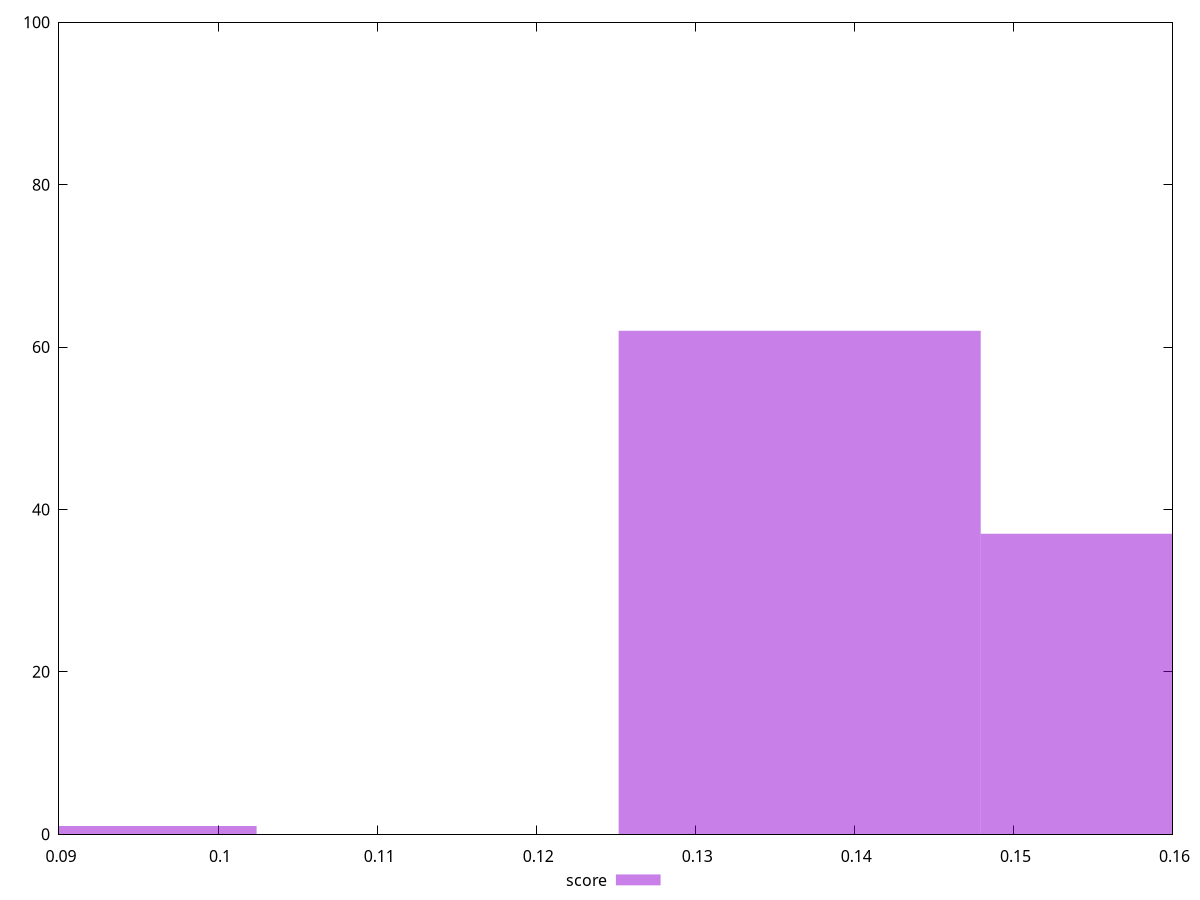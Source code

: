 reset

$score <<EOF
0.09104149837107034 1
0.1593226221493731 37
0.1365622475566055 62
EOF

set key outside below
set boxwidth 0.022760374592767585
set xrange [0.09:0.16]
set yrange [0:100]
set trange [0:100]
set style fill transparent solid 0.5 noborder
set terminal svg size 640, 490 enhanced background rgb 'white'
set output "reports/report_00032_2021-02-25T10-28-15.087Z/unused-javascript/samples/music/score/histogram.svg"

plot $score title "score" with boxes

reset

